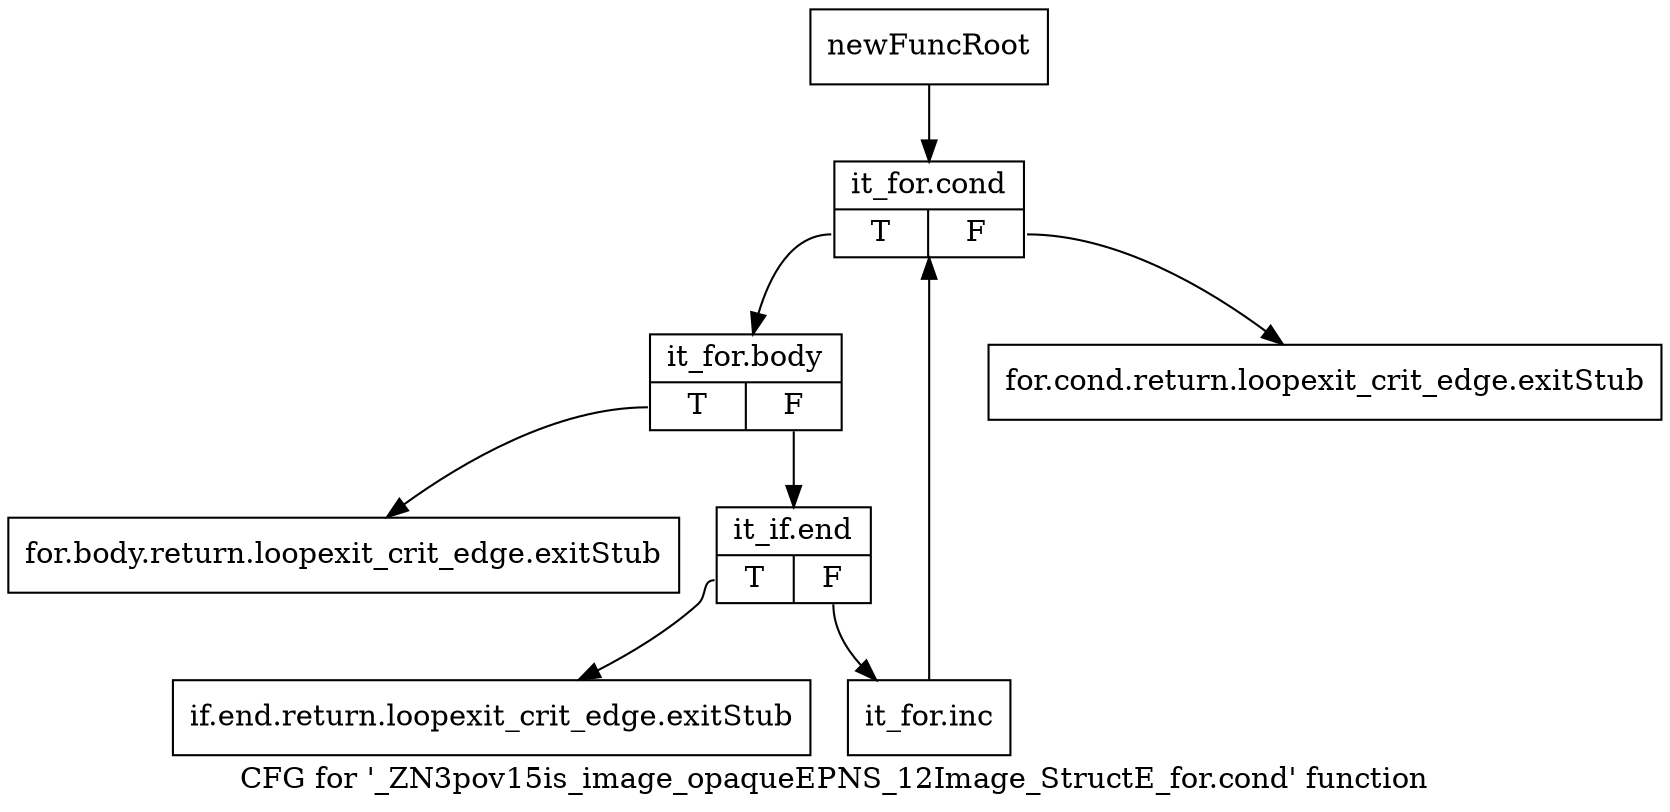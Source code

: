 digraph "CFG for '_ZN3pov15is_image_opaqueEPNS_12Image_StructE_for.cond' function" {
	label="CFG for '_ZN3pov15is_image_opaqueEPNS_12Image_StructE_for.cond' function";

	Node0x1d123e0 [shape=record,label="{newFuncRoot}"];
	Node0x1d123e0 -> Node0x1d128c0;
	Node0x1d127d0 [shape=record,label="{for.cond.return.loopexit_crit_edge.exitStub}"];
	Node0x1d12820 [shape=record,label="{for.body.return.loopexit_crit_edge.exitStub}"];
	Node0x1d12870 [shape=record,label="{if.end.return.loopexit_crit_edge.exitStub}"];
	Node0x1d128c0 [shape=record,label="{it_for.cond|{<s0>T|<s1>F}}"];
	Node0x1d128c0:s0 -> Node0x1d12910;
	Node0x1d128c0:s1 -> Node0x1d127d0;
	Node0x1d12910 [shape=record,label="{it_for.body|{<s0>T|<s1>F}}"];
	Node0x1d12910:s0 -> Node0x1d12820;
	Node0x1d12910:s1 -> Node0x1d12960;
	Node0x1d12960 [shape=record,label="{it_if.end|{<s0>T|<s1>F}}"];
	Node0x1d12960:s0 -> Node0x1d12870;
	Node0x1d12960:s1 -> Node0x1d129b0;
	Node0x1d129b0 [shape=record,label="{it_for.inc}"];
	Node0x1d129b0 -> Node0x1d128c0;
}
